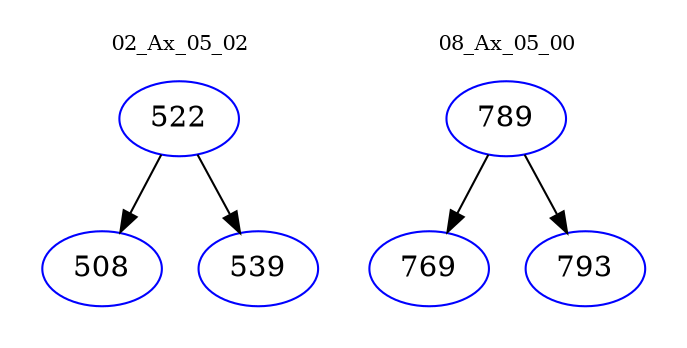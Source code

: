 digraph{
subgraph cluster_0 {
color = white
label = "02_Ax_05_02";
fontsize=10;
T0_522 [label="522", color="blue"]
T0_522 -> T0_508 [color="black"]
T0_508 [label="508", color="blue"]
T0_522 -> T0_539 [color="black"]
T0_539 [label="539", color="blue"]
}
subgraph cluster_1 {
color = white
label = "08_Ax_05_00";
fontsize=10;
T1_789 [label="789", color="blue"]
T1_789 -> T1_769 [color="black"]
T1_769 [label="769", color="blue"]
T1_789 -> T1_793 [color="black"]
T1_793 [label="793", color="blue"]
}
}
